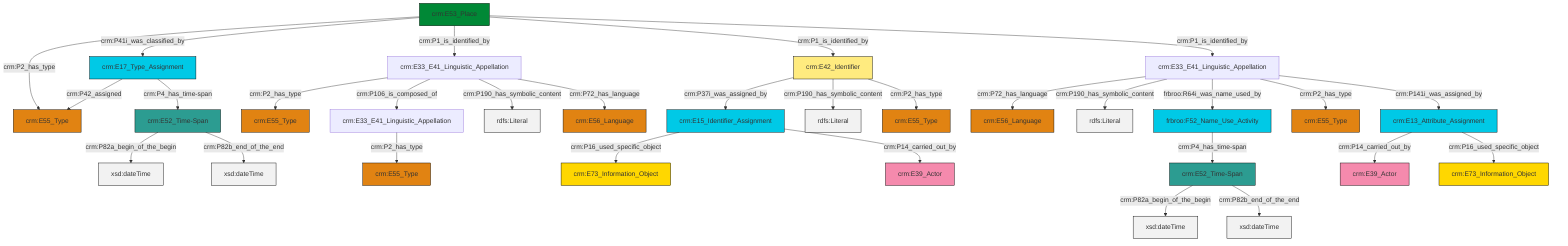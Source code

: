 graph TD
classDef Literal fill:#f2f2f2,stroke:#000000;
classDef CRM_Entity fill:#FFFFFF,stroke:#000000;
classDef Temporal_Entity fill:#00C9E6, stroke:#000000;
classDef Type fill:#E18312, stroke:#000000;
classDef Time-Span fill:#2C9C91, stroke:#000000;
classDef Appellation fill:#FFEB7F, stroke:#000000;
classDef Place fill:#008836, stroke:#000000;
classDef Persistent_Item fill:#B266B2, stroke:#000000;
classDef Conceptual_Object fill:#FFD700, stroke:#000000;
classDef Physical_Thing fill:#D2B48C, stroke:#000000;
classDef Actor fill:#f58aad, stroke:#000000;
classDef PC_Classes fill:#4ce600, stroke:#000000;
classDef Multi fill:#cccccc,stroke:#000000;

0["crm:E33_E41_Linguistic_Appellation"]:::Default -->|crm:P2_has_type| 1["crm:E55_Type"]:::Type
4["crm:E42_Identifier"]:::Appellation -->|crm:P37i_was_assigned_by| 5["crm:E15_Identifier_Assignment"]:::Temporal_Entity
7["crm:E13_Attribute_Assignment"]:::Temporal_Entity -->|crm:P14_carried_out_by| 9["crm:E39_Actor"]:::Actor
4["crm:E42_Identifier"]:::Appellation -->|crm:P190_has_symbolic_content| 10[rdfs:Literal]:::Literal
11["crm:E53_Place"]:::Place -->|crm:P2_has_type| 12["crm:E55_Type"]:::Type
7["crm:E13_Attribute_Assignment"]:::Temporal_Entity -->|crm:P16_used_specific_object| 15["crm:E73_Information_Object"]:::Conceptual_Object
4["crm:E42_Identifier"]:::Appellation -->|crm:P2_has_type| 16["crm:E55_Type"]:::Type
5["crm:E15_Identifier_Assignment"]:::Temporal_Entity -->|crm:P16_used_specific_object| 21["crm:E73_Information_Object"]:::Conceptual_Object
13["crm:E33_E41_Linguistic_Appellation"]:::Default -->|crm:P72_has_language| 23["crm:E56_Language"]:::Type
13["crm:E33_E41_Linguistic_Appellation"]:::Default -->|crm:P190_has_symbolic_content| 24[rdfs:Literal]:::Literal
13["crm:E33_E41_Linguistic_Appellation"]:::Default -->|frbroo:R64i_was_name_used_by| 25["frbroo:F52_Name_Use_Activity"]:::Temporal_Entity
11["crm:E53_Place"]:::Place -->|crm:P41i_was_classified_by| 26["crm:E17_Type_Assignment"]:::Temporal_Entity
30["crm:E52_Time-Span"]:::Time-Span -->|crm:P82a_begin_of_the_begin| 31[xsd:dateTime]:::Literal
11["crm:E53_Place"]:::Place -->|crm:P1_is_identified_by| 0["crm:E33_E41_Linguistic_Appellation"]:::Default
13["crm:E33_E41_Linguistic_Appellation"]:::Default -->|crm:P2_has_type| 34["crm:E55_Type"]:::Type
11["crm:E53_Place"]:::Place -->|crm:P1_is_identified_by| 4["crm:E42_Identifier"]:::Appellation
0["crm:E33_E41_Linguistic_Appellation"]:::Default -->|crm:P106_is_composed_of| 17["crm:E33_E41_Linguistic_Appellation"]:::Default
11["crm:E53_Place"]:::Place -->|crm:P1_is_identified_by| 13["crm:E33_E41_Linguistic_Appellation"]:::Default
5["crm:E15_Identifier_Assignment"]:::Temporal_Entity -->|crm:P14_carried_out_by| 2["crm:E39_Actor"]:::Actor
13["crm:E33_E41_Linguistic_Appellation"]:::Default -->|crm:P141i_was_assigned_by| 7["crm:E13_Attribute_Assignment"]:::Temporal_Entity
35["crm:E52_Time-Span"]:::Time-Span -->|crm:P82a_begin_of_the_begin| 37[xsd:dateTime]:::Literal
35["crm:E52_Time-Span"]:::Time-Span -->|crm:P82b_end_of_the_end| 38[xsd:dateTime]:::Literal
0["crm:E33_E41_Linguistic_Appellation"]:::Default -->|crm:P190_has_symbolic_content| 40[rdfs:Literal]:::Literal
26["crm:E17_Type_Assignment"]:::Temporal_Entity -->|crm:P42_assigned| 12["crm:E55_Type"]:::Type
17["crm:E33_E41_Linguistic_Appellation"]:::Default -->|crm:P2_has_type| 44["crm:E55_Type"]:::Type
26["crm:E17_Type_Assignment"]:::Temporal_Entity -->|crm:P4_has_time-span| 35["crm:E52_Time-Span"]:::Time-Span
0["crm:E33_E41_Linguistic_Appellation"]:::Default -->|crm:P72_has_language| 46["crm:E56_Language"]:::Type
25["frbroo:F52_Name_Use_Activity"]:::Temporal_Entity -->|crm:P4_has_time-span| 30["crm:E52_Time-Span"]:::Time-Span
30["crm:E52_Time-Span"]:::Time-Span -->|crm:P82b_end_of_the_end| 52[xsd:dateTime]:::Literal